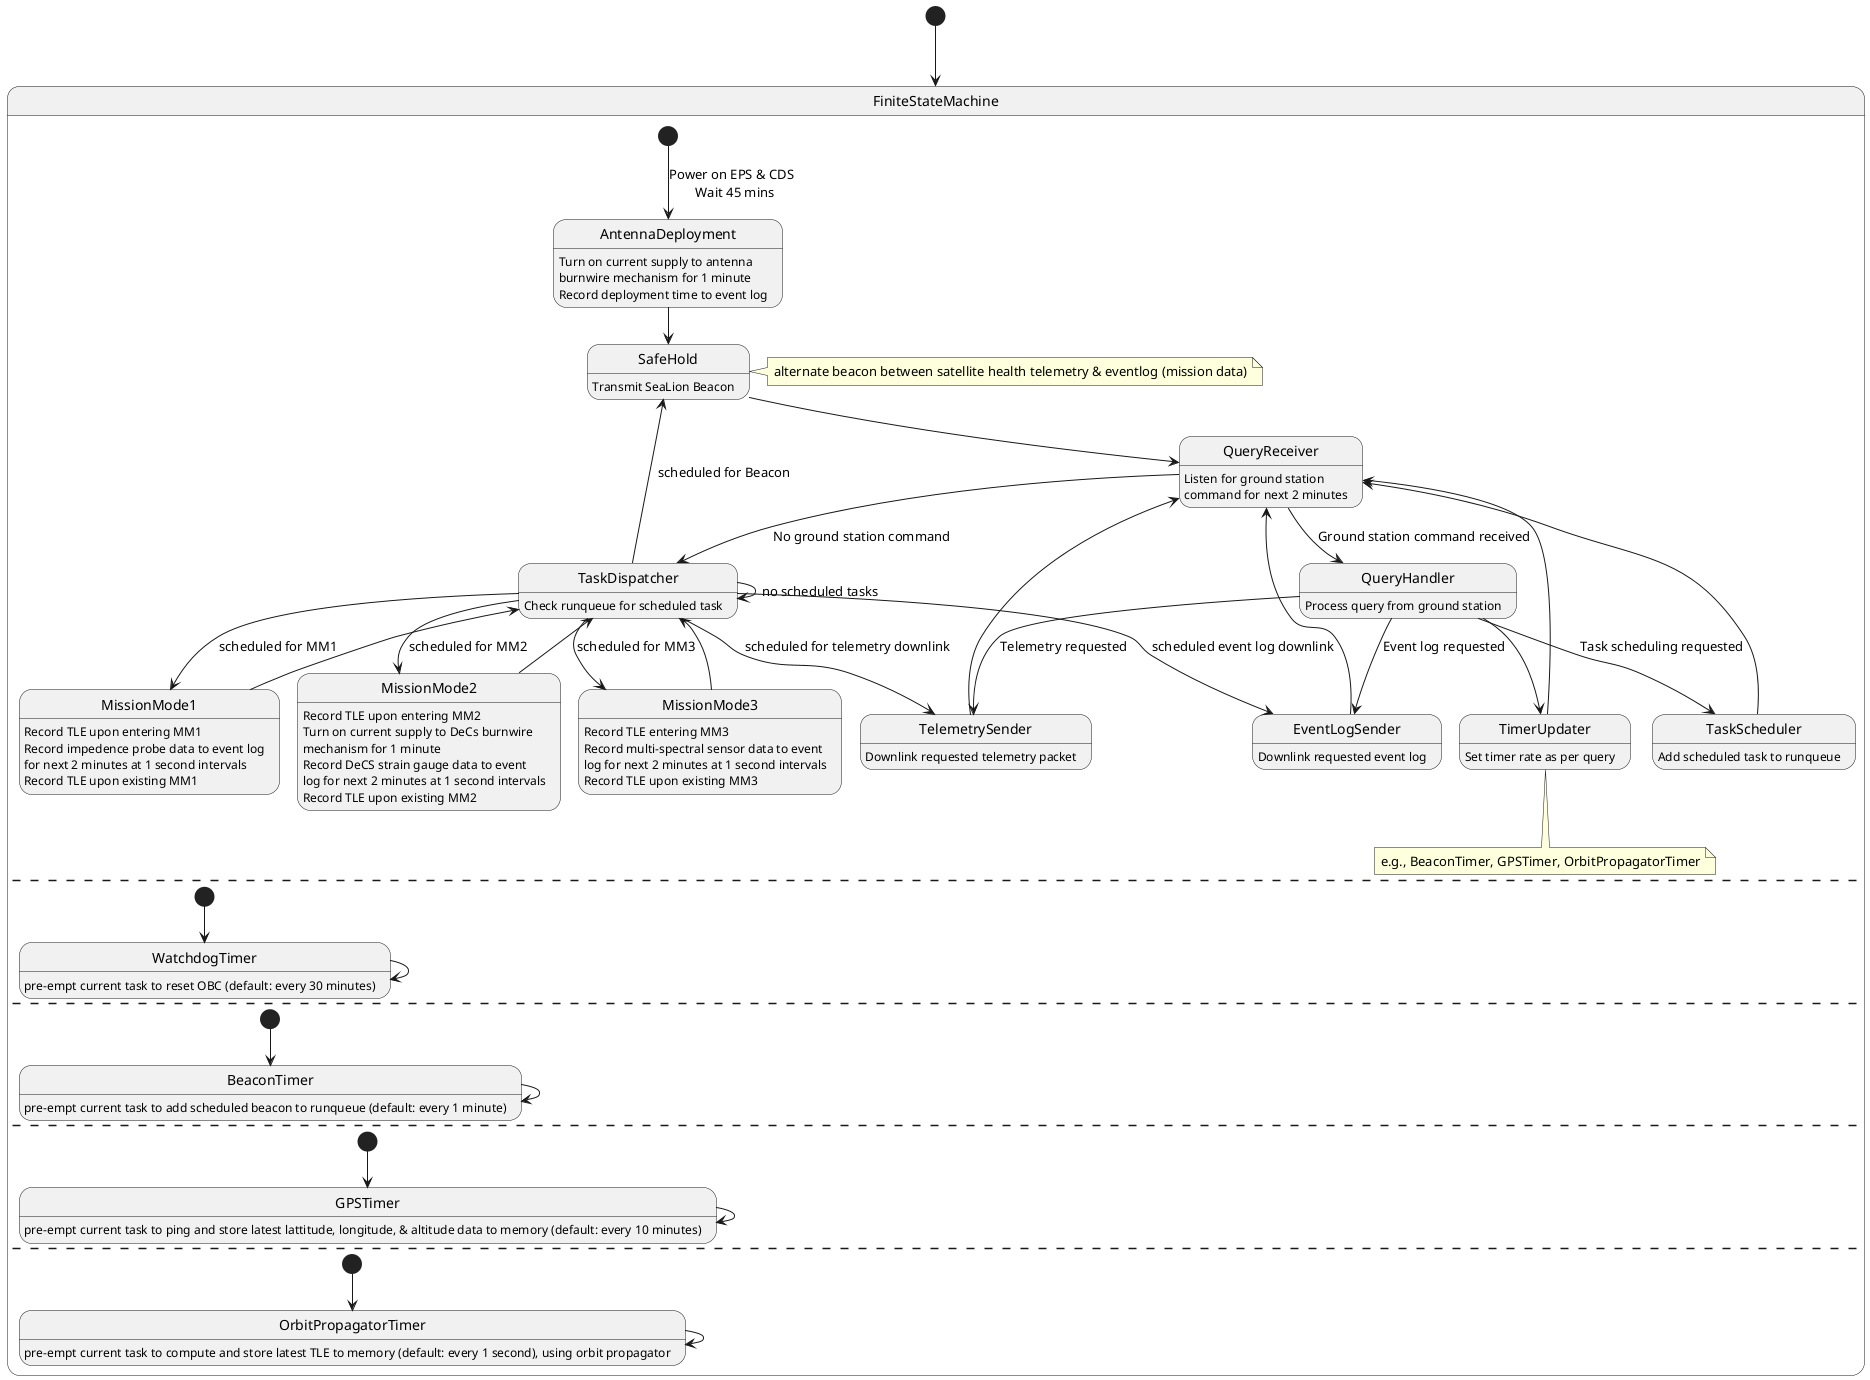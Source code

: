 @startuml

[*] --> FiniteStateMachine
state FiniteStateMachine {
      state AntennaDeployment
            AntennaDeployment : Turn on current supply to antenna
            AntennaDeployment : burnwire mechanism for 1 minute
            AntennaDeployment : Record deployment time to event log
      state SafeHold
            SafeHold : Transmit SeaLion Beacon
      note right of SafeHold : alternate beacon between satellite health telemetry & eventlog (mission data)
      state QueryReceiver
            QueryReceiver : Listen for ground station
            QueryReceiver : command for next 2 minutes
      state TelemetrySender
            TelemetrySender : Downlink requested telemetry packet
      state EventLogSender
            EventLogSender : Downlink requested event log
      state TimerUpdater
      TimerUpdater : Set timer rate as per query
      note bottom of TimerUpdater : e.g., BeaconTimer, GPSTimer, OrbitPropagatorTimer
      state MissionMode1
            MissionMode1 : Record TLE upon entering MM1
            MissionMode1 : Record impedence probe data to event log
            MissionMode1 : for next 2 minutes at 1 second intervals
            MissionMode1 : Record TLE upon existing MM1
      state MissionMode2
            MissionMode2 : Record TLE upon entering MM2
            MissionMode2 : Turn on current supply to DeCs burnwire
            MissionMode2 : mechanism for 1 minute
            MissionMode2 : Record DeCS strain gauge data to event
            MissionMode2 : log for next 2 minutes at 1 second intervals
            MissionMode2 : Record TLE upon existing MM2
      state MissionMode3
            MissionMode3 : Record TLE entering MM3
            MissionMode3 : Record multi-spectral sensor data to event
            MissionMode3 : log for next 2 minutes at 1 second intervals
            MissionMode3 : Record TLE upon existing MM3
      state TaskDispatcher
            TaskDispatcher : Check runqueue for scheduled task
      state QueryHandler
            QueryHandler : Process query from ground station
      state TaskScheduler
            TaskScheduler : Add scheduled task to runqueue

      [*] --> AntennaDeployment : Power on EPS & CDS \n Wait 45 mins
      AntennaDeployment --> SafeHold
      SafeHold --> QueryReceiver
      QueryReceiver --> QueryHandler : Ground station command received
      QueryHandler --> TelemetrySender : Telemetry requested
      QueryHandler --> EventLogSender : Event log requested
      QueryHandler --> TaskScheduler : Task scheduling requested
      QueryHandler --> TimerUpdater
      TimerUpdater --> QueryReceiver
      TelemetrySender --> QueryReceiver
      EventLogSender --> QueryReceiver
      TaskScheduler --> QueryReceiver
      QueryReceiver --> TaskDispatcher : No ground station command
      TaskDispatcher --> TaskDispatcher : no scheduled tasks
      TaskDispatcher --> MissionMode1 : scheduled for MM1
      TaskDispatcher --> MissionMode2 : scheduled for MM2
      TaskDispatcher --> MissionMode3 : scheduled for MM3
      TaskDispatcher --> EventLogSender : scheduled event log downlink
      TaskDispatcher --> TelemetrySender : scheduled for telemetry downlink
      TaskDispatcher --> SafeHold : scheduled for Beacon
      MissionMode1 --> TaskDispatcher
      MissionMode2 --> TaskDispatcher
      MissionMode3 --> TaskDispatcher
      --
      state WatchdogTimer
            WatchdogTimer : pre-empt current task to reset OBC (default: every 30 minutes)
      [*] --> WatchdogTimer
      WatchdogTimer --> WatchdogTimer
      --
      state BeaconTimer
            BeaconTimer : pre-empt current task to add scheduled beacon to runqueue (default: every 1 minute)
      [*] --> BeaconTimer
      BeaconTimer --> BeaconTimer
      --
      state GPSTimer
            GPSTimer : pre-empt current task to ping and store latest lattitude, longitude, & altitude data to memory (default: every 10 minutes)
      [*] --> GPSTimer
      GPSTimer --> GPSTimer
      --
      state OrbitPropagatorTimer
            OrbitPropagatorTimer : pre-empt current task to compute and store latest TLE to memory (default: every 1 second), using orbit propagator
      [*] --> OrbitPropagatorTimer
      OrbitPropagatorTimer --> OrbitPropagatorTimer
}
@enduml
